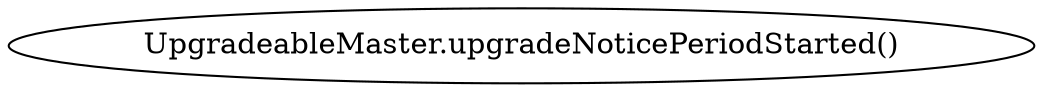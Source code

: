 digraph "" {
	graph [bb="0,0,410.86,36"];
	node [label="\N"];
	"UpgradeableMaster.upgradeNoticePeriodStarted()"	 [height=0.5,
		pos="205.43,18",
		width=5.7063];
}
digraph "" {
	graph [bb="0,0,410.86,36"];
	node [label="\N"];
	"UpgradeableMaster.upgradeNoticePeriodStarted()"	 [height=0.5,
		pos="205.43,18",
		width=5.7063];
}
digraph "" {
	graph [bb="0,0,410.86,36"];
	node [label="\N"];
	"UpgradeableMaster.upgradeNoticePeriodStarted()"	 [height=0.5,
		pos="205.43,18",
		width=5.7063];
}
